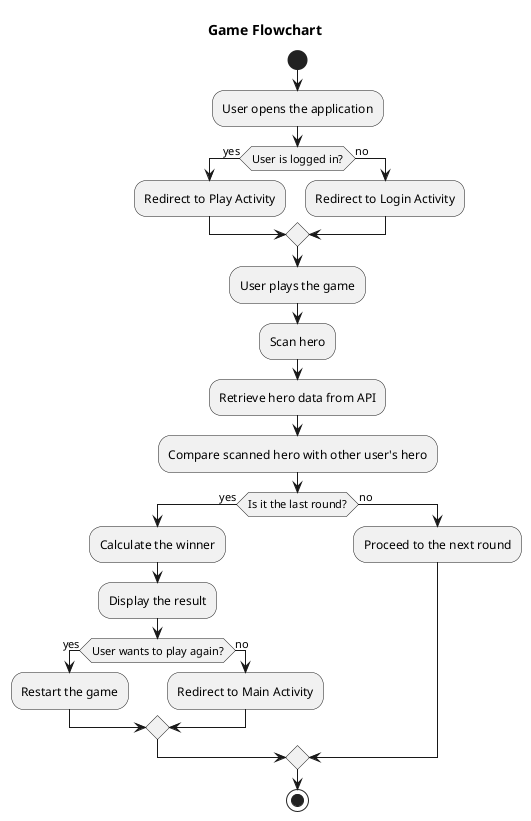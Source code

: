 @startuml
title Game Flowchart

start
:User opens the application;
if (User is logged in?) then (yes)
  :Redirect to Play Activity;
else (no)
  :Redirect to Login Activity;
endif
:User plays the game;
:Scan hero;
:Retrieve hero data from API;
:Compare scanned hero with other user's hero;
if (Is it the last round?) then (yes)
  :Calculate the winner;
  :Display the result;
  if (User wants to play again?) then (yes)
    :Restart the game;
  else (no)
    :Redirect to Main Activity;
  endif
else (no)
  :Proceed to the next round;
endif
stop

@enduml
